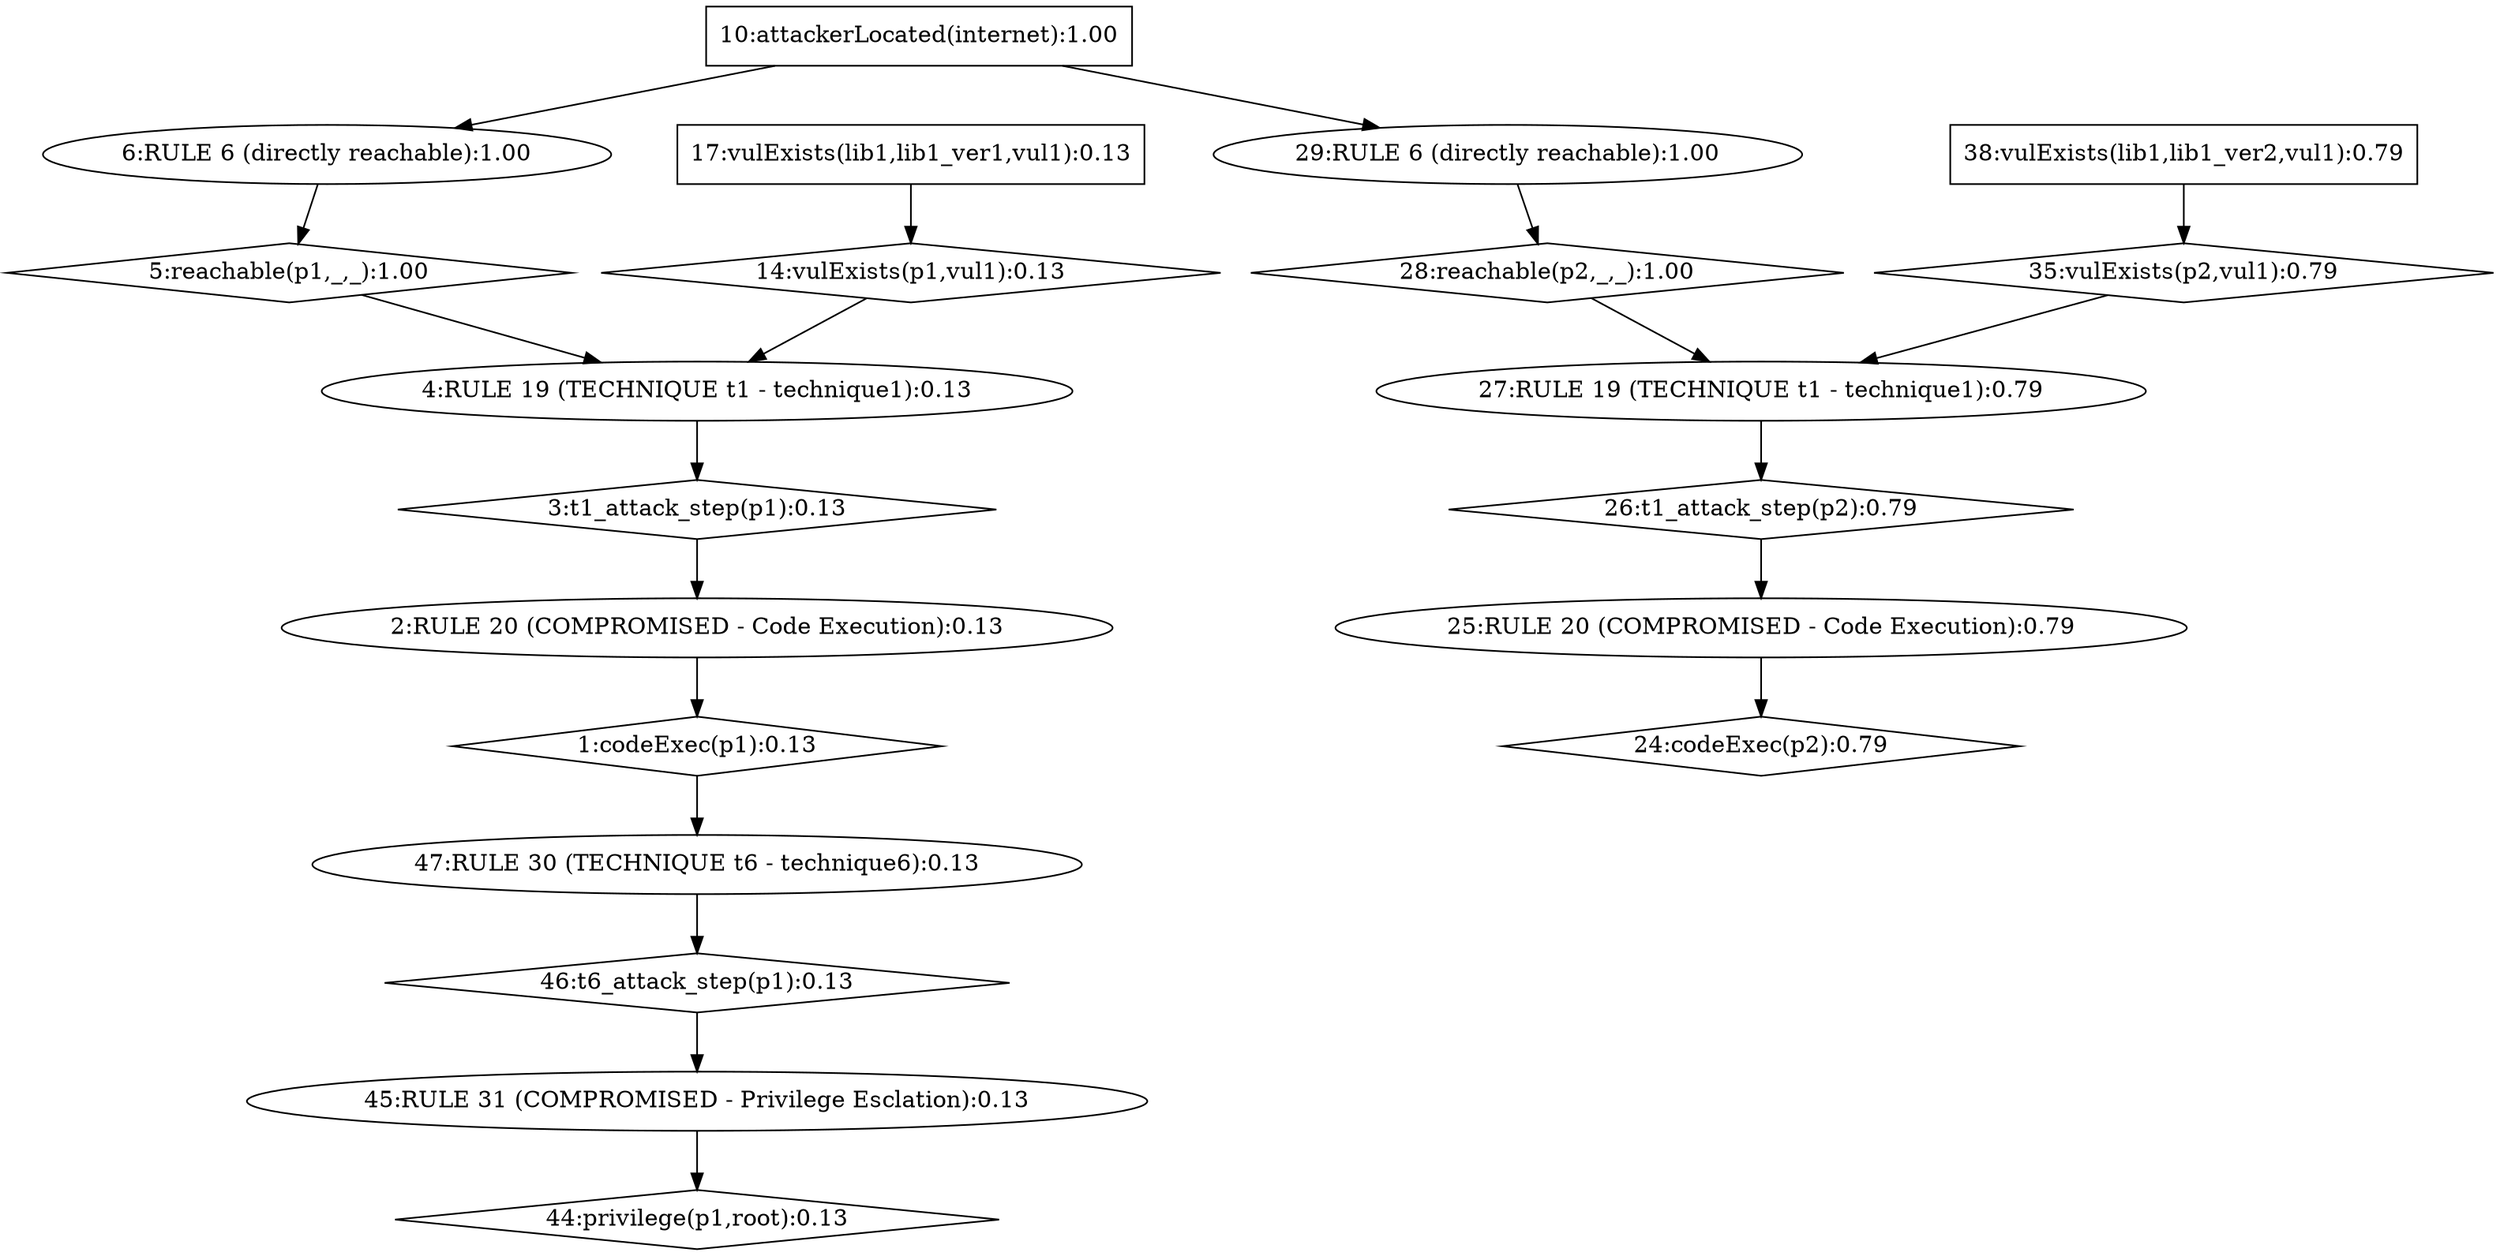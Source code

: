 strict digraph G {
	graph [name=G];
	1	[label="1:codeExec(p1):0.13",
		shape=diamond];
	47	[label="47:RULE 30 (TECHNIQUE t6 - technique6):0.13",
		shape=ellipse];
	1 -> 47;
	2	[label="2:RULE 20 (COMPROMISED - Code Execution):0.13",
		shape=ellipse];
	2 -> 1;
	3	[label="3:t1_attack_step(p1):0.13",
		shape=diamond];
	3 -> 2;
	4	[label="4:RULE 19 (TECHNIQUE t1 - technique1):0.13",
		shape=ellipse];
	4 -> 3;
	5	[label="5:reachable(p1,_,_):1.00",
		shape=diamond];
	5 -> 4;
	6	[label="6:RULE 6 (directly reachable):1.00",
		shape=ellipse];
	6 -> 5;
	10	[label="10:attackerLocated(internet):1.00",
		shape=box];
	10 -> 6;
	29	[label="29:RULE 6 (directly reachable):1.00",
		shape=ellipse];
	10 -> 29;
	14	[label="14:vulExists(p1,vul1):0.13",
		shape=diamond];
	14 -> 4;
	17	[label="17:vulExists(lib1,lib1_ver1,vul1):0.13",
		shape=box];
	17 -> 14;
	24	[label="24:codeExec(p2):0.79",
		shape=diamond];
	25	[label="25:RULE 20 (COMPROMISED - Code Execution):0.79",
		shape=ellipse];
	25 -> 24;
	26	[label="26:t1_attack_step(p2):0.79",
		shape=diamond];
	26 -> 25;
	27	[label="27:RULE 19 (TECHNIQUE t1 - technique1):0.79",
		shape=ellipse];
	27 -> 26;
	28	[label="28:reachable(p2,_,_):1.00",
		shape=diamond];
	28 -> 27;
	29 -> 28;
	35	[label="35:vulExists(p2,vul1):0.79",
		shape=diamond];
	35 -> 27;
	38	[label="38:vulExists(lib1,lib1_ver2,vul1):0.79",
		shape=box];
	38 -> 35;
	44	[label="44:privilege(p1,root):0.13",
		shape=diamond];
	45	[label="45:RULE 31 (COMPROMISED - Privilege Esclation):0.13",
		shape=ellipse];
	45 -> 44;
	46	[label="46:t6_attack_step(p1):0.13",
		shape=diamond];
	46 -> 45;
	47 -> 46;
}
